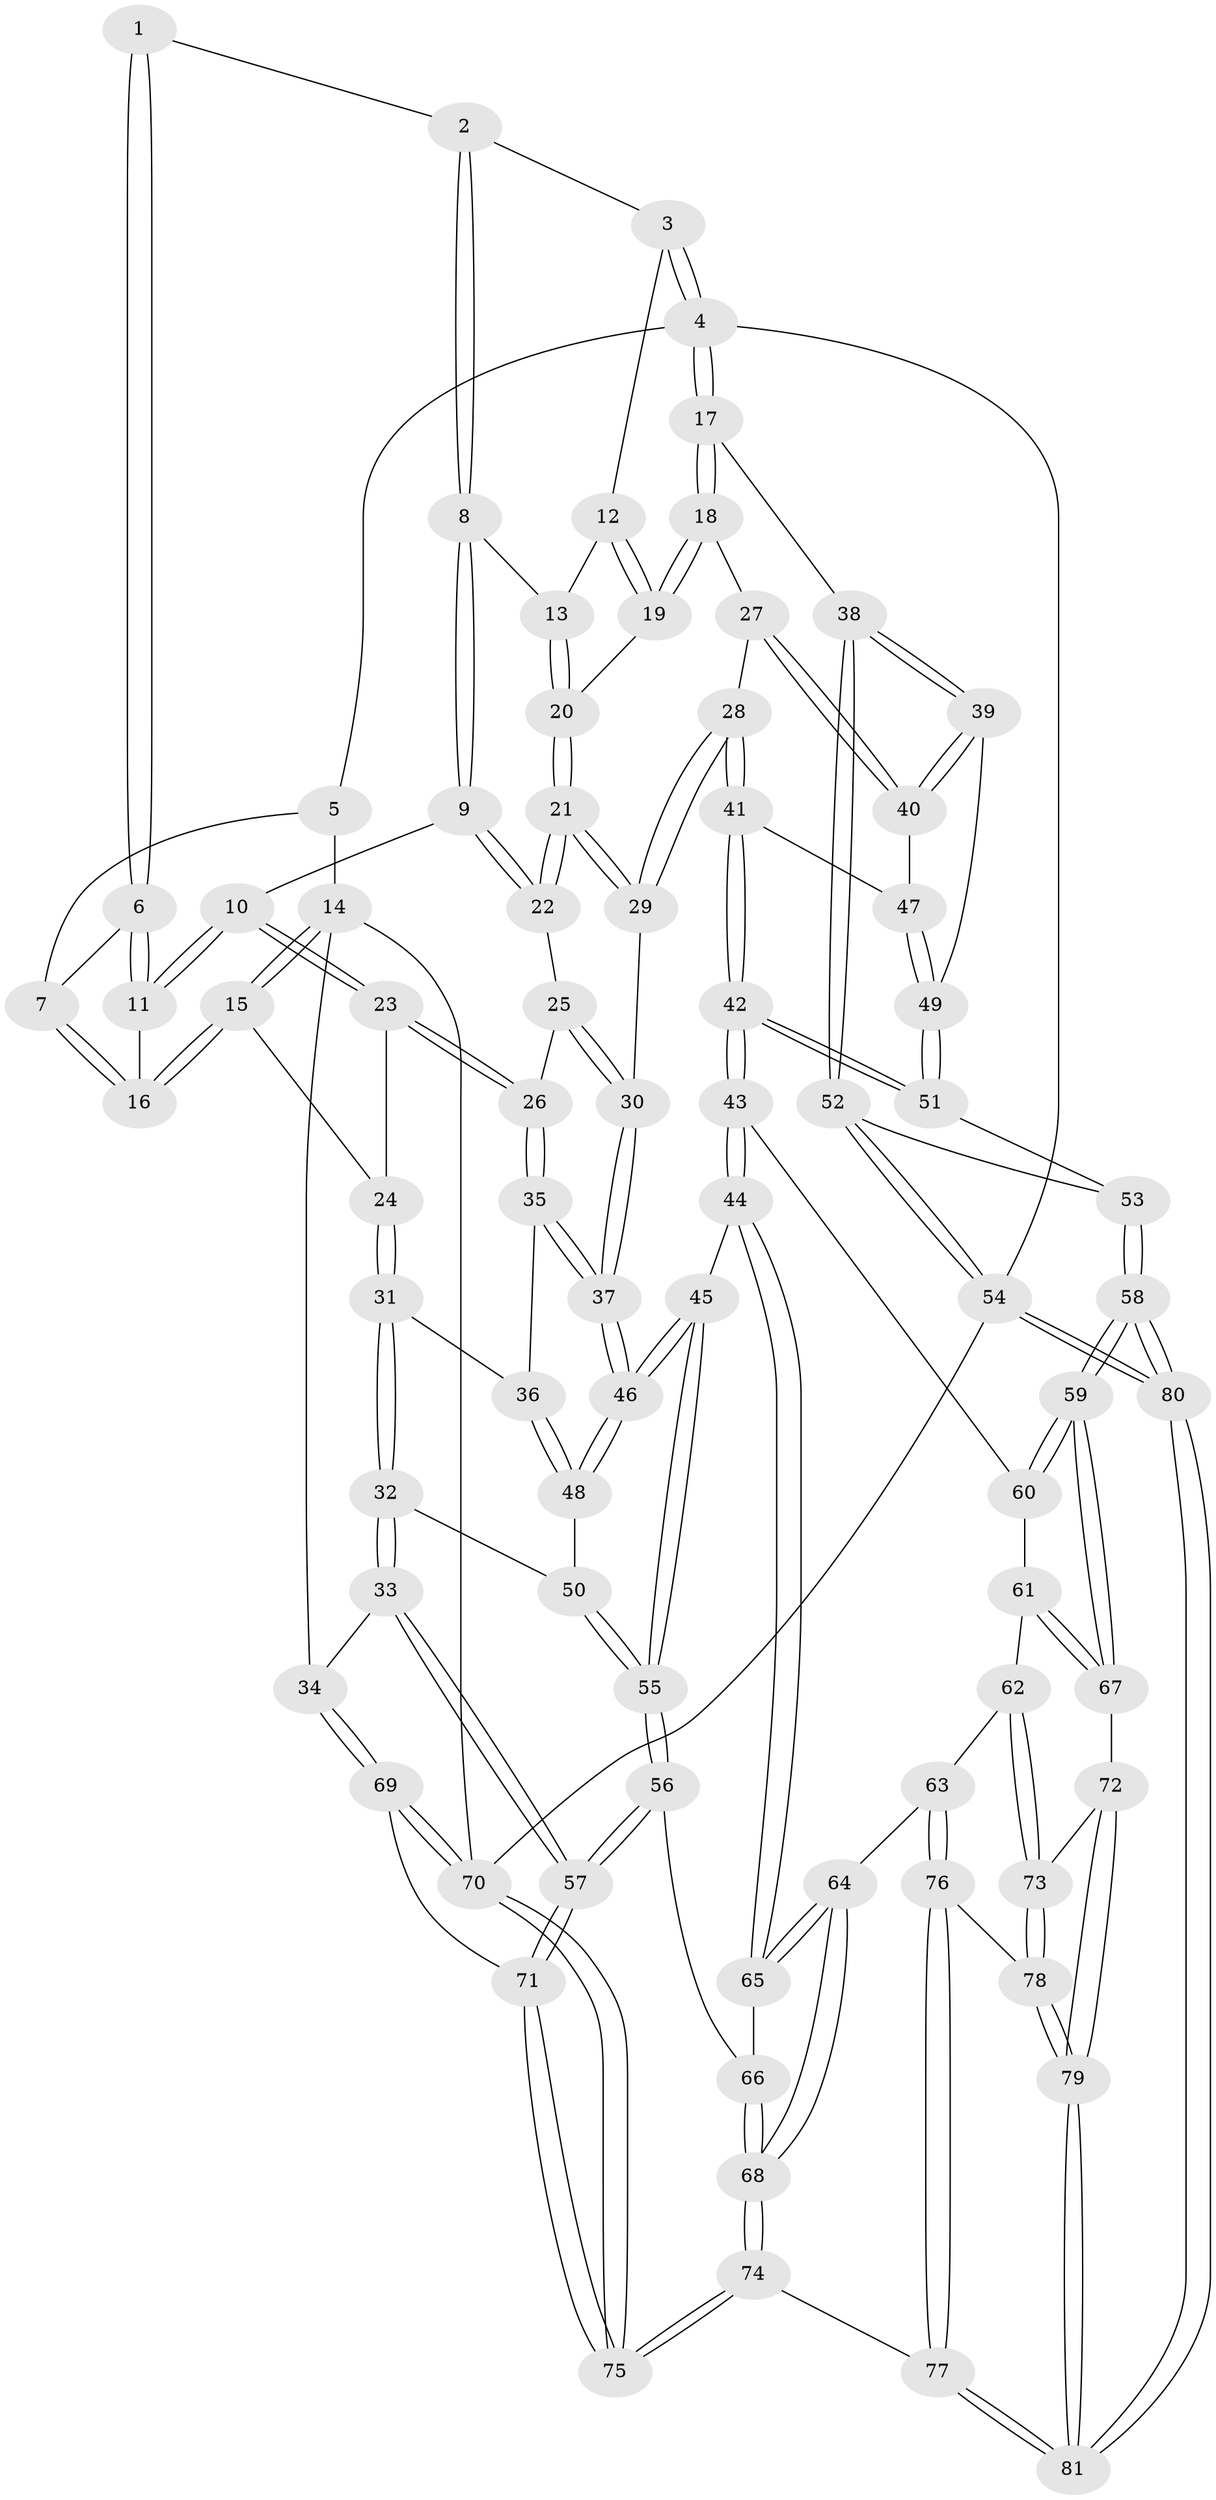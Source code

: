 // coarse degree distribution, {2: 0.024390243902439025, 4: 0.5609756097560976, 3: 0.34146341463414637, 5: 0.04878048780487805, 6: 0.024390243902439025}
// Generated by graph-tools (version 1.1) at 2025/38/03/04/25 23:38:22]
// undirected, 81 vertices, 199 edges
graph export_dot {
  node [color=gray90,style=filled];
  1 [pos="+0.2778284170659855+0"];
  2 [pos="+0.49986633663604846+0"];
  3 [pos="+1+0"];
  4 [pos="+1+0"];
  5 [pos="+0.24033962723322524+0"];
  6 [pos="+0.22894573290497439+0.09074451911910808"];
  7 [pos="+0.057647070443608624+0.09476278638724456"];
  8 [pos="+0.5215754433965063+0"];
  9 [pos="+0.32552953201609586+0.19782772364474455"];
  10 [pos="+0.2384248771618929+0.1627785393949841"];
  11 [pos="+0.23810970928425482+0.16204857913097892"];
  12 [pos="+0.8668511263909588+0.08535990893941943"];
  13 [pos="+0.5448866793755813+0.03521775455754796"];
  14 [pos="+0+0.16947229839448735"];
  15 [pos="+0+0.17448608723695838"];
  16 [pos="+0.008538059647007273+0.1387325427020987"];
  17 [pos="+1+0.34427867657435096"];
  18 [pos="+0.8697398744034092+0.23479575922296714"];
  19 [pos="+0.8543748639397689+0.16715841349690932"];
  20 [pos="+0.5739013542919814+0.1305704327005299"];
  21 [pos="+0.5681964261450371+0.2613815114976019"];
  22 [pos="+0.3330691082018179+0.21327870827987858"];
  23 [pos="+0.15699311532486018+0.2771959784496915"];
  24 [pos="+0.1363488606710128+0.29303037566423795"];
  25 [pos="+0.3334312960787525+0.30182308400470614"];
  26 [pos="+0.32639541281573997+0.32105201545932016"];
  27 [pos="+0.8077406275899566+0.3031606020712487"];
  28 [pos="+0.7563145747671227+0.3409639487371125"];
  29 [pos="+0.5699704794987347+0.2690928718807056"];
  30 [pos="+0.550748705988298+0.29873816355068267"];
  31 [pos="+0.14080513553458032+0.40591354453829914"];
  32 [pos="+0.04265480576548197+0.5479398782151609"];
  33 [pos="+0+0.5895463968616117"];
  34 [pos="+0+0.5954985247293411"];
  35 [pos="+0.3263926006591575+0.39242409149039204"];
  36 [pos="+0.28153513259642077+0.40523388654987286"];
  37 [pos="+0.4707545324849055+0.5026120762205651"];
  38 [pos="+1+0.4191266293074138"];
  39 [pos="+1+0.4576278404585295"];
  40 [pos="+0.9356009105562858+0.44718470121947845"];
  41 [pos="+0.7545010429155747+0.4189798188104184"];
  42 [pos="+0.6375292112590277+0.6335378652325876"];
  43 [pos="+0.6143090911928941+0.64456495798859"];
  44 [pos="+0.565471687805227+0.6480645811761875"];
  45 [pos="+0.4983759943233746+0.5933759339243457"];
  46 [pos="+0.48739349786895286+0.5795485135095753"];
  47 [pos="+0.8530758961475486+0.4727672797693194"];
  48 [pos="+0.24434598386677464+0.5891116469112198"];
  49 [pos="+0.8774331632571105+0.5748752522123903"];
  50 [pos="+0.18096053770362383+0.6057032444524268"];
  51 [pos="+0.8539540219350337+0.6507610061739502"];
  52 [pos="+1+0.7068692039700611"];
  53 [pos="+0.8883313494891117+0.6748935486217382"];
  54 [pos="+1+1"];
  55 [pos="+0.24003974674629058+0.7836762708868317"];
  56 [pos="+0.23562442543155507+0.8240711449504683"];
  57 [pos="+0.23481474244903708+0.8249786531228971"];
  58 [pos="+0.8409369223015694+0.9169007098759987"];
  59 [pos="+0.8224992160343685+0.9090531639423423"];
  60 [pos="+0.6621982522768477+0.7154886348980222"];
  61 [pos="+0.6815139886485347+0.8832744742939024"];
  62 [pos="+0.6247719662949692+0.9016045963753216"];
  63 [pos="+0.5455400735789265+0.8411481565456222"];
  64 [pos="+0.5418376721799654+0.8307931825021709"];
  65 [pos="+0.5501802543880203+0.6925078578987632"];
  66 [pos="+0.3400939318902315+0.8364821795030463"];
  67 [pos="+0.761923147884217+0.9177742552630624"];
  68 [pos="+0.40275126918661336+0.921376472038575"];
  69 [pos="+0+0.8064267522402114"];
  70 [pos="+0+1"];
  71 [pos="+0.18838944200331778+0.895022592154019"];
  72 [pos="+0.7087866749529305+0.9405048428344271"];
  73 [pos="+0.6394035840227905+0.9263962548457109"];
  74 [pos="+0.3479209590245406+1"];
  75 [pos="+0.28094655560622844+1"];
  76 [pos="+0.5347089394711994+0.9658647530909067"];
  77 [pos="+0.41913270654198087+1"];
  78 [pos="+0.6307676293285288+0.9744562035106444"];
  79 [pos="+0.6576029095613551+1"];
  80 [pos="+1+1"];
  81 [pos="+0.6723785304831261+1"];
  1 -- 2;
  1 -- 6;
  1 -- 6;
  2 -- 3;
  2 -- 8;
  2 -- 8;
  3 -- 4;
  3 -- 4;
  3 -- 12;
  4 -- 5;
  4 -- 17;
  4 -- 17;
  4 -- 54;
  5 -- 7;
  5 -- 14;
  6 -- 7;
  6 -- 11;
  6 -- 11;
  7 -- 16;
  7 -- 16;
  8 -- 9;
  8 -- 9;
  8 -- 13;
  9 -- 10;
  9 -- 22;
  9 -- 22;
  10 -- 11;
  10 -- 11;
  10 -- 23;
  10 -- 23;
  11 -- 16;
  12 -- 13;
  12 -- 19;
  12 -- 19;
  13 -- 20;
  13 -- 20;
  14 -- 15;
  14 -- 15;
  14 -- 34;
  14 -- 70;
  15 -- 16;
  15 -- 16;
  15 -- 24;
  17 -- 18;
  17 -- 18;
  17 -- 38;
  18 -- 19;
  18 -- 19;
  18 -- 27;
  19 -- 20;
  20 -- 21;
  20 -- 21;
  21 -- 22;
  21 -- 22;
  21 -- 29;
  21 -- 29;
  22 -- 25;
  23 -- 24;
  23 -- 26;
  23 -- 26;
  24 -- 31;
  24 -- 31;
  25 -- 26;
  25 -- 30;
  25 -- 30;
  26 -- 35;
  26 -- 35;
  27 -- 28;
  27 -- 40;
  27 -- 40;
  28 -- 29;
  28 -- 29;
  28 -- 41;
  28 -- 41;
  29 -- 30;
  30 -- 37;
  30 -- 37;
  31 -- 32;
  31 -- 32;
  31 -- 36;
  32 -- 33;
  32 -- 33;
  32 -- 50;
  33 -- 34;
  33 -- 57;
  33 -- 57;
  34 -- 69;
  34 -- 69;
  35 -- 36;
  35 -- 37;
  35 -- 37;
  36 -- 48;
  36 -- 48;
  37 -- 46;
  37 -- 46;
  38 -- 39;
  38 -- 39;
  38 -- 52;
  38 -- 52;
  39 -- 40;
  39 -- 40;
  39 -- 49;
  40 -- 47;
  41 -- 42;
  41 -- 42;
  41 -- 47;
  42 -- 43;
  42 -- 43;
  42 -- 51;
  42 -- 51;
  43 -- 44;
  43 -- 44;
  43 -- 60;
  44 -- 45;
  44 -- 65;
  44 -- 65;
  45 -- 46;
  45 -- 46;
  45 -- 55;
  45 -- 55;
  46 -- 48;
  46 -- 48;
  47 -- 49;
  47 -- 49;
  48 -- 50;
  49 -- 51;
  49 -- 51;
  50 -- 55;
  50 -- 55;
  51 -- 53;
  52 -- 53;
  52 -- 54;
  52 -- 54;
  53 -- 58;
  53 -- 58;
  54 -- 80;
  54 -- 80;
  54 -- 70;
  55 -- 56;
  55 -- 56;
  56 -- 57;
  56 -- 57;
  56 -- 66;
  57 -- 71;
  57 -- 71;
  58 -- 59;
  58 -- 59;
  58 -- 80;
  58 -- 80;
  59 -- 60;
  59 -- 60;
  59 -- 67;
  59 -- 67;
  60 -- 61;
  61 -- 62;
  61 -- 67;
  61 -- 67;
  62 -- 63;
  62 -- 73;
  62 -- 73;
  63 -- 64;
  63 -- 76;
  63 -- 76;
  64 -- 65;
  64 -- 65;
  64 -- 68;
  64 -- 68;
  65 -- 66;
  66 -- 68;
  66 -- 68;
  67 -- 72;
  68 -- 74;
  68 -- 74;
  69 -- 70;
  69 -- 70;
  69 -- 71;
  70 -- 75;
  70 -- 75;
  71 -- 75;
  71 -- 75;
  72 -- 73;
  72 -- 79;
  72 -- 79;
  73 -- 78;
  73 -- 78;
  74 -- 75;
  74 -- 75;
  74 -- 77;
  76 -- 77;
  76 -- 77;
  76 -- 78;
  77 -- 81;
  77 -- 81;
  78 -- 79;
  78 -- 79;
  79 -- 81;
  79 -- 81;
  80 -- 81;
  80 -- 81;
}
